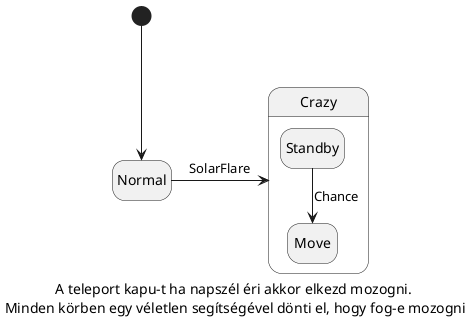 @startuml
hide empty description

state Normal
[*] --> Normal

Normal -> Crazy : SolarFlare
state Crazy{
    state Standby
    state Move

    Standby --> Move : Chance
}


caption A teleport kapu-t ha napszél éri akkor elkezd mozogni.\n Minden körben egy véletlen segítségével dönti el, hogy fog-e mozogni



@enduml
